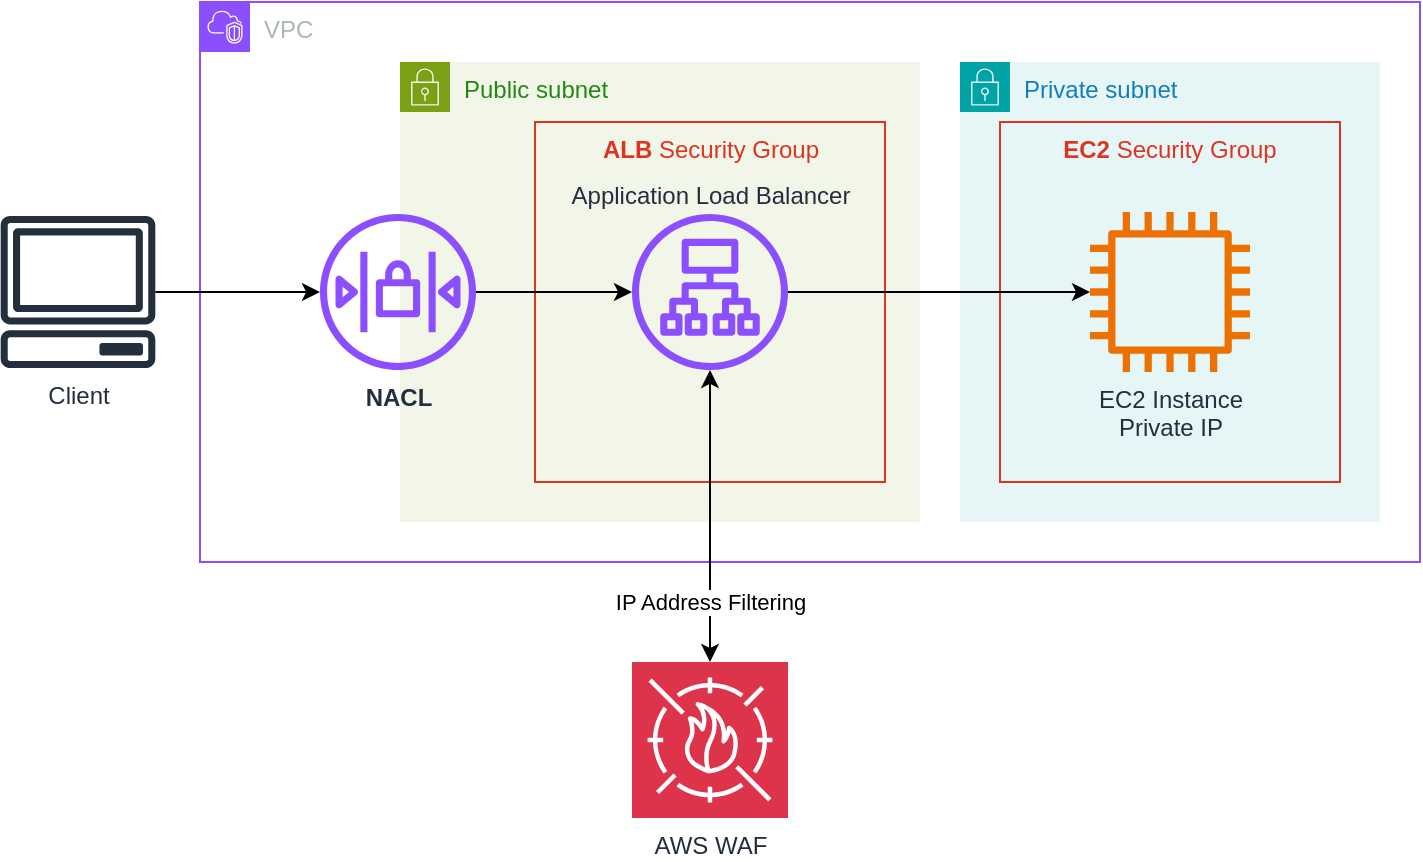 <mxfile version="26.0.4">
  <diagram name="Page-1" id="5Sz5CNWyOxOSGimlg3GA">
    <mxGraphModel dx="768" dy="826" grid="1" gridSize="10" guides="1" tooltips="1" connect="1" arrows="1" fold="1" page="1" pageScale="1" pageWidth="850" pageHeight="1100" math="0" shadow="0">
      <root>
        <mxCell id="0" />
        <mxCell id="1" parent="0" />
        <mxCell id="JhoGCwI2C5nYGtkIDR_4-1" value="VPC" style="points=[[0,0],[0.25,0],[0.5,0],[0.75,0],[1,0],[1,0.25],[1,0.5],[1,0.75],[1,1],[0.75,1],[0.5,1],[0.25,1],[0,1],[0,0.75],[0,0.5],[0,0.25]];outlineConnect=0;gradientColor=none;html=1;whiteSpace=wrap;fontSize=12;fontStyle=0;container=1;pointerEvents=0;collapsible=0;recursiveResize=0;shape=mxgraph.aws4.group;grIcon=mxgraph.aws4.group_vpc2;strokeColor=#8C4FFF;fillColor=none;verticalAlign=top;align=left;spacingLeft=30;fontColor=#AAB7B8;dashed=0;" vertex="1" parent="1">
          <mxGeometry x="170" y="400" width="610" height="280" as="geometry" />
        </mxCell>
        <mxCell id="JhoGCwI2C5nYGtkIDR_4-2" value="Public subnet" style="points=[[0,0],[0.25,0],[0.5,0],[0.75,0],[1,0],[1,0.25],[1,0.5],[1,0.75],[1,1],[0.75,1],[0.5,1],[0.25,1],[0,1],[0,0.75],[0,0.5],[0,0.25]];outlineConnect=0;gradientColor=none;html=1;whiteSpace=wrap;fontSize=12;fontStyle=0;container=1;pointerEvents=0;collapsible=0;recursiveResize=0;shape=mxgraph.aws4.group;grIcon=mxgraph.aws4.group_security_group;grStroke=0;strokeColor=#7AA116;fillColor=#F2F6E8;verticalAlign=top;align=left;spacingLeft=30;fontColor=#248814;dashed=0;" vertex="1" parent="JhoGCwI2C5nYGtkIDR_4-1">
          <mxGeometry x="100" y="30" width="260" height="230" as="geometry" />
        </mxCell>
        <mxCell id="JhoGCwI2C5nYGtkIDR_4-3" value="&lt;b&gt;ALB&lt;/b&gt; Security Group" style="fillColor=none;strokeColor=#DD3522;verticalAlign=top;fontStyle=0;fontColor=#DD3522;whiteSpace=wrap;html=1;" vertex="1" parent="JhoGCwI2C5nYGtkIDR_4-2">
          <mxGeometry x="67.5" y="30" width="175" height="180" as="geometry" />
        </mxCell>
        <mxCell id="JhoGCwI2C5nYGtkIDR_4-5" value="&lt;b&gt;NACL&lt;/b&gt;" style="sketch=0;outlineConnect=0;fontColor=#232F3E;gradientColor=none;fillColor=#8C4FFF;strokeColor=none;dashed=0;verticalLabelPosition=bottom;verticalAlign=top;align=center;html=1;fontSize=12;fontStyle=0;aspect=fixed;pointerEvents=1;shape=mxgraph.aws4.network_access_control_list;" vertex="1" parent="JhoGCwI2C5nYGtkIDR_4-2">
          <mxGeometry x="-40" y="76" width="78" height="78" as="geometry" />
        </mxCell>
        <mxCell id="JhoGCwI2C5nYGtkIDR_4-4" value="Application Load Balancer" style="sketch=0;outlineConnect=0;fontColor=#232F3E;gradientColor=none;fillColor=#8C4FFF;strokeColor=none;dashed=0;verticalLabelPosition=top;verticalAlign=bottom;align=center;html=1;fontSize=12;fontStyle=0;aspect=fixed;pointerEvents=1;shape=mxgraph.aws4.application_load_balancer;labelPosition=center;" vertex="1" parent="JhoGCwI2C5nYGtkIDR_4-2">
          <mxGeometry x="116" y="76" width="78" height="78" as="geometry" />
        </mxCell>
        <mxCell id="JhoGCwI2C5nYGtkIDR_4-6" style="edgeStyle=orthogonalEdgeStyle;rounded=0;orthogonalLoop=1;jettySize=auto;html=1;" edge="1" parent="JhoGCwI2C5nYGtkIDR_4-2" source="JhoGCwI2C5nYGtkIDR_4-5" target="JhoGCwI2C5nYGtkIDR_4-4">
          <mxGeometry relative="1" as="geometry">
            <mxPoint x="170" y="115" as="targetPoint" />
          </mxGeometry>
        </mxCell>
        <mxCell id="JhoGCwI2C5nYGtkIDR_4-7" value="Private subnet" style="points=[[0,0],[0.25,0],[0.5,0],[0.75,0],[1,0],[1,0.25],[1,0.5],[1,0.75],[1,1],[0.75,1],[0.5,1],[0.25,1],[0,1],[0,0.75],[0,0.5],[0,0.25]];outlineConnect=0;gradientColor=none;html=1;whiteSpace=wrap;fontSize=12;fontStyle=0;container=1;pointerEvents=0;collapsible=0;recursiveResize=0;shape=mxgraph.aws4.group;grIcon=mxgraph.aws4.group_security_group;grStroke=0;strokeColor=#00A4A6;fillColor=#E6F6F7;verticalAlign=top;align=left;spacingLeft=30;fontColor=#147EBA;dashed=0;" vertex="1" parent="JhoGCwI2C5nYGtkIDR_4-1">
          <mxGeometry x="380" y="30" width="210" height="230" as="geometry" />
        </mxCell>
        <mxCell id="JhoGCwI2C5nYGtkIDR_4-8" value="&lt;b&gt;EC2&lt;/b&gt; Security Group" style="fillColor=none;strokeColor=#DD3522;verticalAlign=top;fontStyle=0;fontColor=#DD3522;whiteSpace=wrap;html=1;" vertex="1" parent="JhoGCwI2C5nYGtkIDR_4-7">
          <mxGeometry x="20" y="30" width="170" height="180" as="geometry" />
        </mxCell>
        <mxCell id="JhoGCwI2C5nYGtkIDR_4-9" value="EC2 Instance&lt;div&gt;Private IP&lt;br&gt;&lt;/div&gt;" style="sketch=0;outlineConnect=0;fontColor=#232F3E;gradientColor=none;fillColor=#ED7100;strokeColor=none;dashed=0;verticalLabelPosition=bottom;verticalAlign=top;align=center;html=1;fontSize=12;fontStyle=0;aspect=fixed;pointerEvents=1;shape=mxgraph.aws4.instance2;direction=south;" vertex="1" parent="JhoGCwI2C5nYGtkIDR_4-7">
          <mxGeometry x="65" y="75" width="80" height="80" as="geometry" />
        </mxCell>
        <mxCell id="JhoGCwI2C5nYGtkIDR_4-10" style="edgeStyle=orthogonalEdgeStyle;rounded=0;orthogonalLoop=1;jettySize=auto;html=1;" edge="1" parent="JhoGCwI2C5nYGtkIDR_4-1" source="JhoGCwI2C5nYGtkIDR_4-4" target="JhoGCwI2C5nYGtkIDR_4-9">
          <mxGeometry relative="1" as="geometry" />
        </mxCell>
        <mxCell id="JhoGCwI2C5nYGtkIDR_4-11" style="edgeStyle=orthogonalEdgeStyle;rounded=0;orthogonalLoop=1;jettySize=auto;html=1;" edge="1" parent="1" source="JhoGCwI2C5nYGtkIDR_4-12" target="JhoGCwI2C5nYGtkIDR_4-5">
          <mxGeometry relative="1" as="geometry" />
        </mxCell>
        <mxCell id="JhoGCwI2C5nYGtkIDR_4-12" value="Client" style="sketch=0;outlineConnect=0;fontColor=#232F3E;gradientColor=none;fillColor=#232F3D;strokeColor=none;dashed=0;verticalLabelPosition=bottom;verticalAlign=top;align=center;html=1;fontSize=12;fontStyle=0;aspect=fixed;pointerEvents=1;shape=mxgraph.aws4.client;" vertex="1" parent="1">
          <mxGeometry x="70" y="507" width="78" height="76" as="geometry" />
        </mxCell>
        <mxCell id="JhoGCwI2C5nYGtkIDR_4-13" value="AWS WAF" style="sketch=0;points=[[0,0,0],[0.25,0,0],[0.5,0,0],[0.75,0,0],[1,0,0],[0,1,0],[0.25,1,0],[0.5,1,0],[0.75,1,0],[1,1,0],[0,0.25,0],[0,0.5,0],[0,0.75,0],[1,0.25,0],[1,0.5,0],[1,0.75,0]];outlineConnect=0;fontColor=#232F3E;fillColor=#DD344C;strokeColor=#ffffff;dashed=0;verticalLabelPosition=bottom;verticalAlign=top;align=center;html=1;fontSize=12;fontStyle=0;aspect=fixed;shape=mxgraph.aws4.resourceIcon;resIcon=mxgraph.aws4.waf;" vertex="1" parent="1">
          <mxGeometry x="386" y="730" width="78" height="78" as="geometry" />
        </mxCell>
        <mxCell id="JhoGCwI2C5nYGtkIDR_4-15" value="IP Address Filtering" style="edgeStyle=orthogonalEdgeStyle;rounded=0;orthogonalLoop=1;jettySize=auto;html=1;startArrow=classic;startFill=1;" edge="1" parent="1" source="JhoGCwI2C5nYGtkIDR_4-4" target="JhoGCwI2C5nYGtkIDR_4-13">
          <mxGeometry x="0.589" relative="1" as="geometry">
            <mxPoint as="offset" />
          </mxGeometry>
        </mxCell>
      </root>
    </mxGraphModel>
  </diagram>
</mxfile>
